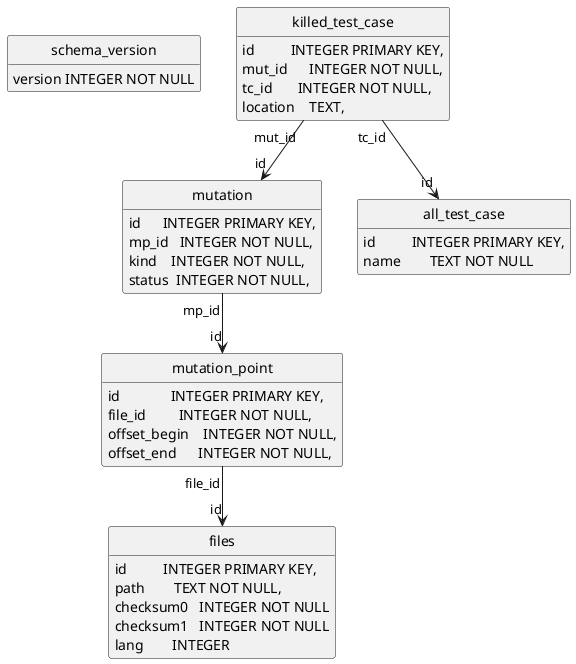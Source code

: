 @startuml
hide circle
hide methods

class schema_version {
    version INTEGER NOT NULL
}

class killed_test_case {
    id          INTEGER PRIMARY KEY,
    mut_id      INTEGER NOT NULL,
    tc_id       INTEGER NOT NULL,
    location    TEXT,
}
killed_test_case "mut_id" --> "id" mutation
killed_test_case "tc_id" --> "id" all_test_case

class all_test_case {
    id          INTEGER PRIMARY KEY,
    name        TEXT NOT NULL
}

class mutation {
    id      INTEGER PRIMARY KEY,
    mp_id   INTEGER NOT NULL,
    kind    INTEGER NOT NULL,
    status  INTEGER NOT NULL,
}
mutation "mp_id" --> "id" mutation_point

class mutation_point {
    id              INTEGER PRIMARY KEY,
    file_id         INTEGER NOT NULL,
    offset_begin    INTEGER NOT NULL,
    offset_end      INTEGER NOT NULL,
}
mutation_point "file_id" --> "id" files

class files {
    id          INTEGER PRIMARY KEY,
    path        TEXT NOT NULL,
    checksum0   INTEGER NOT NULL
    checksum1   INTEGER NOT NULL
    lang        INTEGER
}
@enduml
